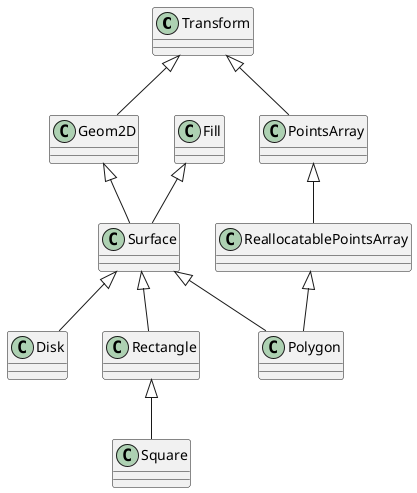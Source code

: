 @startuml

Transform <|-- Geom2D
Geom2D <|-- Surface
Fill <|-- Surface

Surface <|-- Disk
Surface <|-- Polygon
Surface <|-- Rectangle

PointsArray <|-- ReallocatablePointsArray
ReallocatablePointsArray <|-- Polygon

Rectangle <|-- Square
Transform <|-- PointsArray

@enduml
